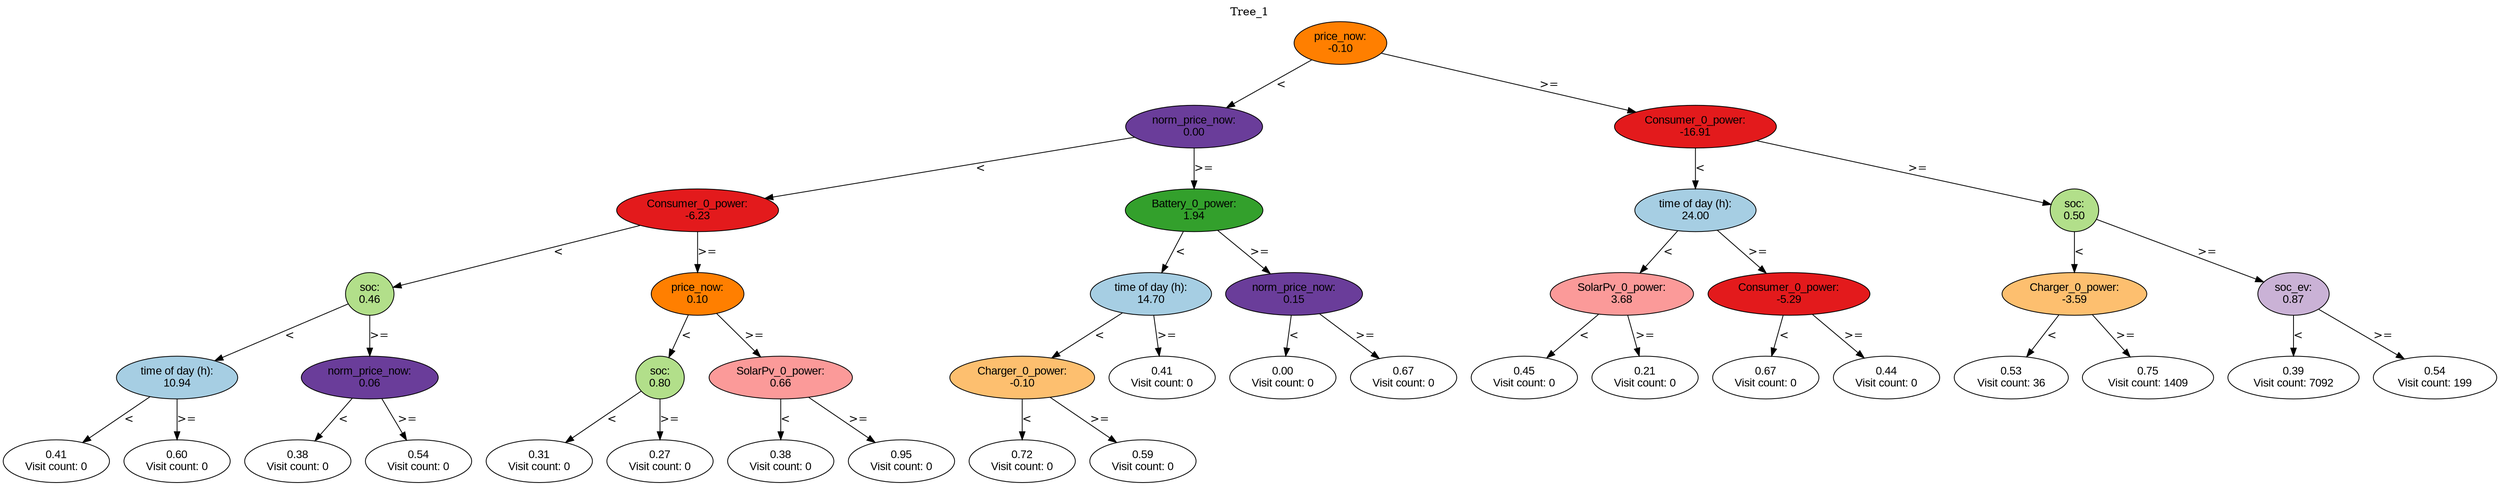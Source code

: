 digraph BST {
    node [fontname="Arial" style=filled colorscheme=paired12];
    0 [ label = "price_now:
-0.10" fillcolor=8];
    1 [ label = "norm_price_now:
0.00" fillcolor=10];
    2 [ label = "Consumer_0_power:
-6.23" fillcolor=6];
    3 [ label = "soc:
0.46" fillcolor=3];
    4 [ label = "time of day (h):
10.94" fillcolor=1];
    5 [ label = "0.41
Visit count: 0" fillcolor=white];
    6 [ label = "0.60
Visit count: 0" fillcolor=white];
    7 [ label = "norm_price_now:
0.06" fillcolor=10];
    8 [ label = "0.38
Visit count: 0" fillcolor=white];
    9 [ label = "0.54
Visit count: 0" fillcolor=white];
    10 [ label = "price_now:
0.10" fillcolor=8];
    11 [ label = "soc:
0.80" fillcolor=3];
    12 [ label = "0.31
Visit count: 0" fillcolor=white];
    13 [ label = "0.27
Visit count: 0" fillcolor=white];
    14 [ label = "SolarPv_0_power:
0.66" fillcolor=5];
    15 [ label = "0.38
Visit count: 0" fillcolor=white];
    16 [ label = "0.95
Visit count: 0" fillcolor=white];
    17 [ label = "Battery_0_power:
1.94" fillcolor=4];
    18 [ label = "time of day (h):
14.70" fillcolor=1];
    19 [ label = "Charger_0_power:
-0.10" fillcolor=7];
    20 [ label = "0.72
Visit count: 0" fillcolor=white];
    21 [ label = "0.59
Visit count: 0" fillcolor=white];
    22 [ label = "0.41
Visit count: 0" fillcolor=white];
    23 [ label = "norm_price_now:
0.15" fillcolor=10];
    24 [ label = "0.00
Visit count: 0" fillcolor=white];
    25 [ label = "0.67
Visit count: 0" fillcolor=white];
    26 [ label = "Consumer_0_power:
-16.91" fillcolor=6];
    27 [ label = "time of day (h):
24.00" fillcolor=1];
    28 [ label = "SolarPv_0_power:
3.68" fillcolor=5];
    29 [ label = "0.45
Visit count: 0" fillcolor=white];
    30 [ label = "0.21
Visit count: 0" fillcolor=white];
    31 [ label = "Consumer_0_power:
-5.29" fillcolor=6];
    32 [ label = "0.67
Visit count: 0" fillcolor=white];
    33 [ label = "0.44
Visit count: 0" fillcolor=white];
    34 [ label = "soc:
0.50" fillcolor=3];
    35 [ label = "Charger_0_power:
-3.59" fillcolor=7];
    36 [ label = "0.53
Visit count: 36" fillcolor=white];
    37 [ label = "0.75
Visit count: 1409" fillcolor=white];
    38 [ label = "soc_ev:
0.87" fillcolor=9];
    39 [ label = "0.39
Visit count: 7092" fillcolor=white];
    40 [ label = "0.54
Visit count: 199" fillcolor=white];

    0  -> 1[ label = "<"];
    0  -> 26[ label = ">="];
    1  -> 2[ label = "<"];
    1  -> 17[ label = ">="];
    2  -> 3[ label = "<"];
    2  -> 10[ label = ">="];
    3  -> 4[ label = "<"];
    3  -> 7[ label = ">="];
    4  -> 5[ label = "<"];
    4  -> 6[ label = ">="];
    7  -> 8[ label = "<"];
    7  -> 9[ label = ">="];
    10  -> 11[ label = "<"];
    10  -> 14[ label = ">="];
    11  -> 12[ label = "<"];
    11  -> 13[ label = ">="];
    14  -> 15[ label = "<"];
    14  -> 16[ label = ">="];
    17  -> 18[ label = "<"];
    17  -> 23[ label = ">="];
    18  -> 19[ label = "<"];
    18  -> 22[ label = ">="];
    19  -> 20[ label = "<"];
    19  -> 21[ label = ">="];
    23  -> 24[ label = "<"];
    23  -> 25[ label = ">="];
    26  -> 27[ label = "<"];
    26  -> 34[ label = ">="];
    27  -> 28[ label = "<"];
    27  -> 31[ label = ">="];
    28  -> 29[ label = "<"];
    28  -> 30[ label = ">="];
    31  -> 32[ label = "<"];
    31  -> 33[ label = ">="];
    34  -> 35[ label = "<"];
    34  -> 38[ label = ">="];
    35  -> 36[ label = "<"];
    35  -> 37[ label = ">="];
    38  -> 39[ label = "<"];
    38  -> 40[ label = ">="];

    labelloc="t";
    label="Tree_1";
}